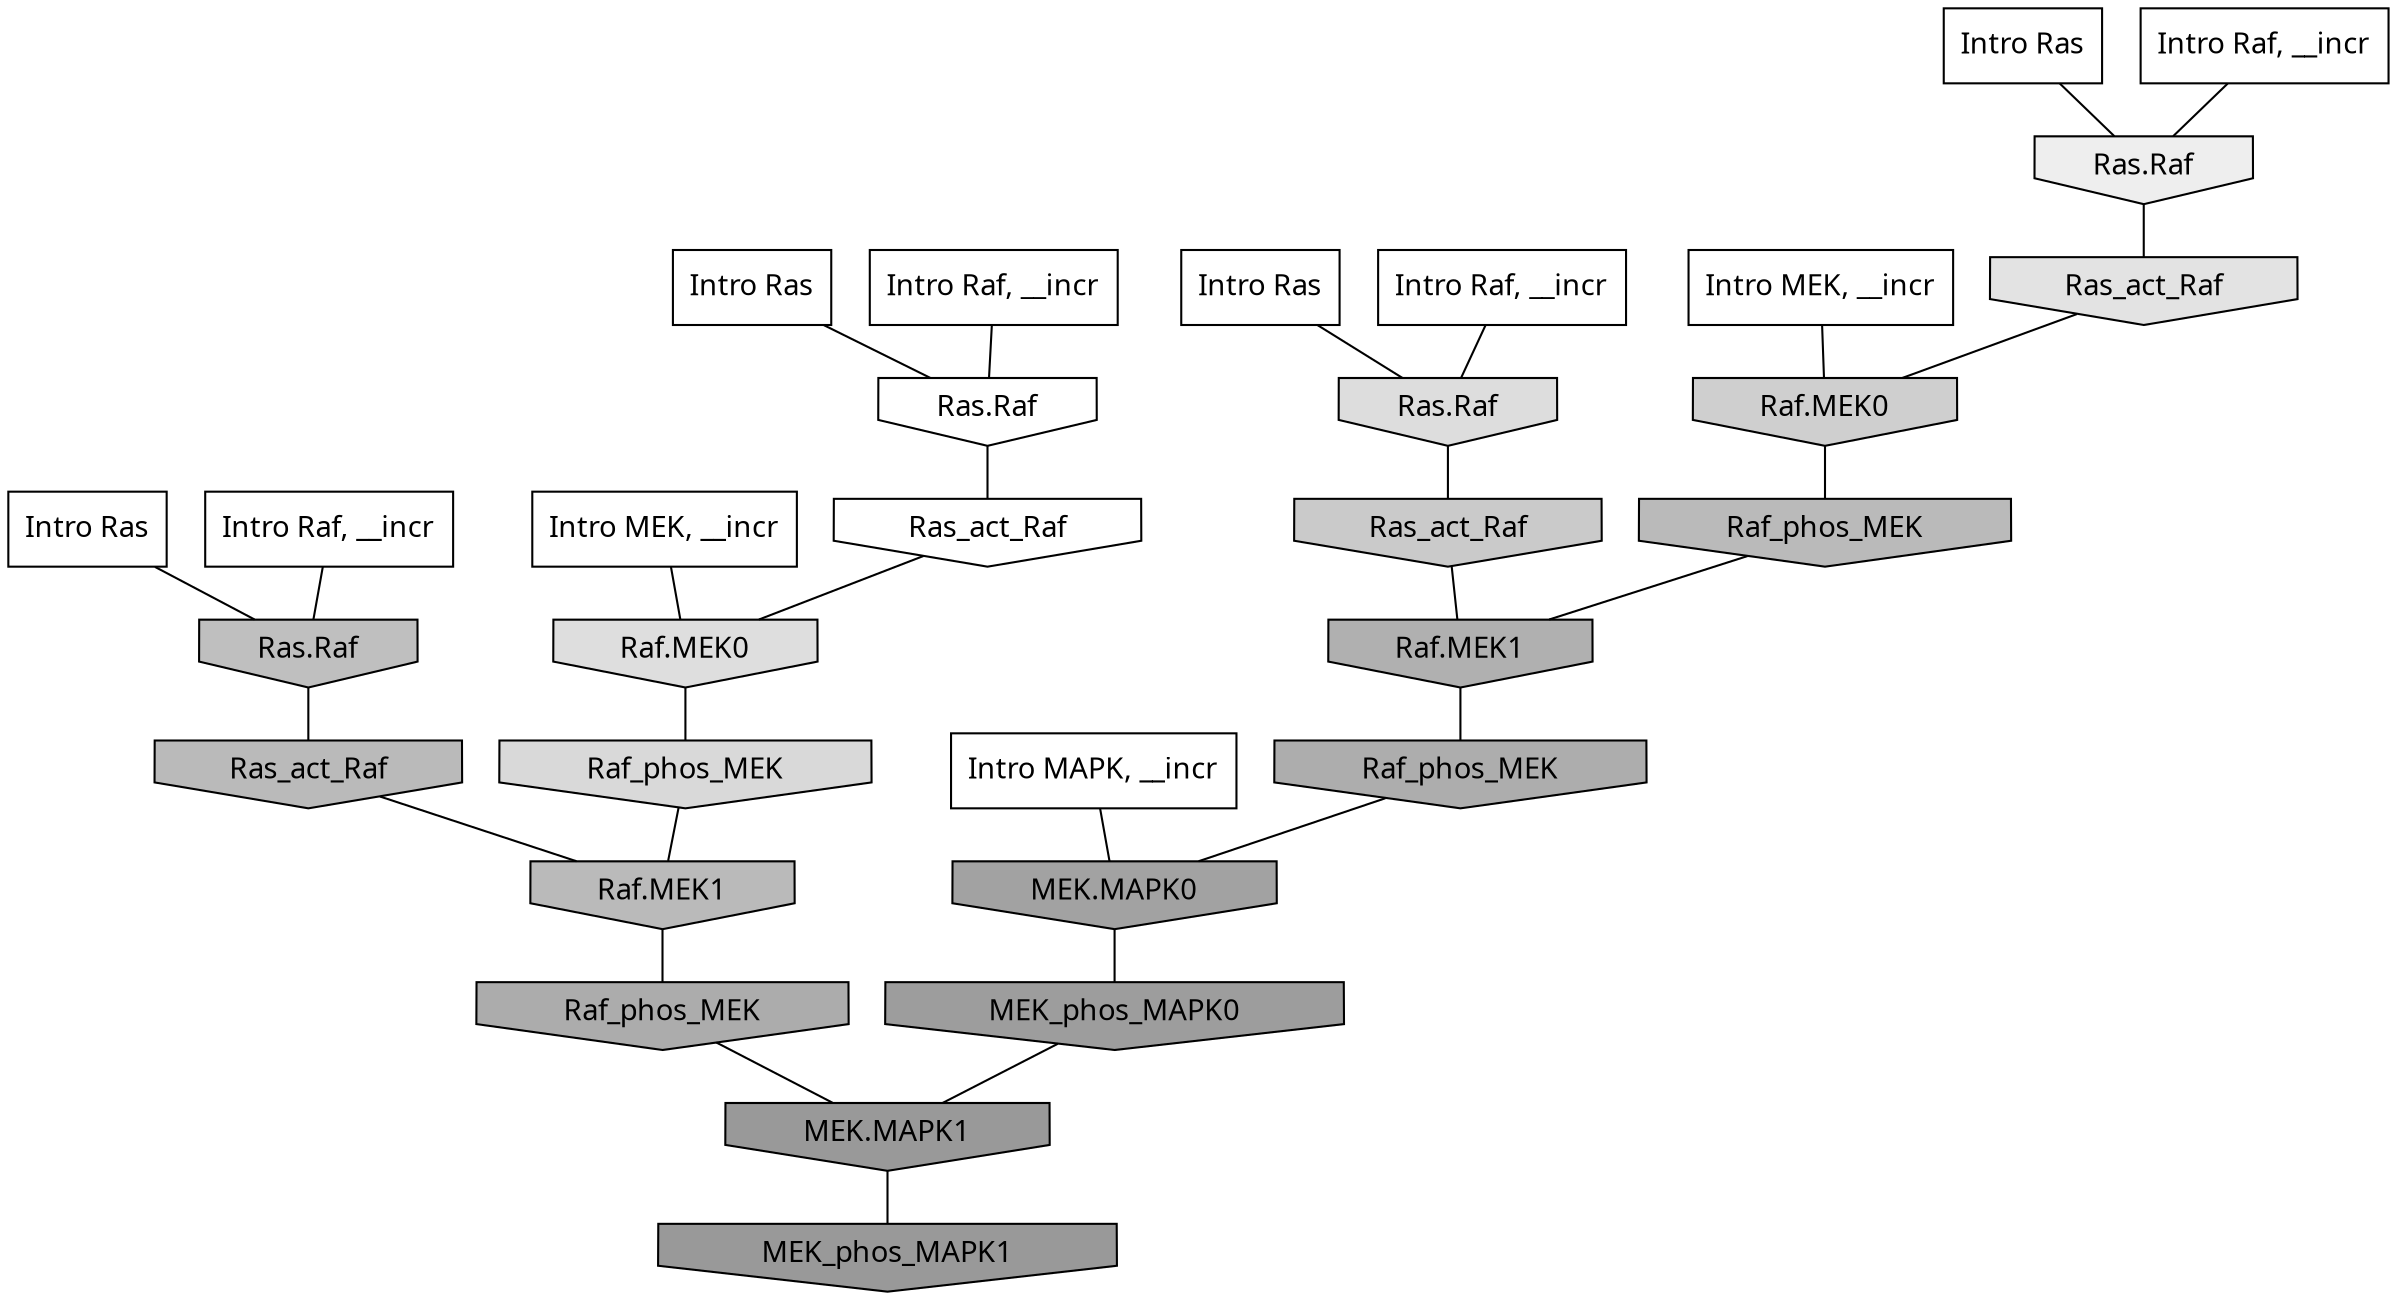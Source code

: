 digraph G{
  rankdir="TB";
  ranksep=0.30;
  node [fontname="CMU Serif"];
  edge [fontname="CMU Serif"];
  
  7 [label="Intro Ras", shape=rectangle, style=filled, fillcolor="0.000 0.000 1.000"]
  
  35 [label="Intro Ras", shape=rectangle, style=filled, fillcolor="0.000 0.000 1.000"]
  
  64 [label="Intro Ras", shape=rectangle, style=filled, fillcolor="0.000 0.000 1.000"]
  
  99 [label="Intro Ras", shape=rectangle, style=filled, fillcolor="0.000 0.000 1.000"]
  
  472 [label="Intro Raf, __incr", shape=rectangle, style=filled, fillcolor="0.000 0.000 1.000"]
  
  510 [label="Intro Raf, __incr", shape=rectangle, style=filled, fillcolor="0.000 0.000 1.000"]
  
  518 [label="Intro Raf, __incr", shape=rectangle, style=filled, fillcolor="0.000 0.000 1.000"]
  
  652 [label="Intro Raf, __incr", shape=rectangle, style=filled, fillcolor="0.000 0.000 1.000"]
  
  1785 [label="Intro MEK, __incr", shape=rectangle, style=filled, fillcolor="0.000 0.000 1.000"]
  
  2021 [label="Intro MEK, __incr", shape=rectangle, style=filled, fillcolor="0.000 0.000 1.000"]
  
  2210 [label="Intro MAPK, __incr", shape=rectangle, style=filled, fillcolor="0.000 0.000 1.000"]
  
  3281 [label="Ras.Raf", shape=invhouse, style=filled, fillcolor="0.000 0.000 1.000"]
  
  3304 [label="Ras_act_Raf", shape=invhouse, style=filled, fillcolor="0.000 0.000 1.000"]
  
  3921 [label="Ras.Raf", shape=invhouse, style=filled, fillcolor="0.000 0.000 0.930"]
  
  4558 [label="Ras_act_Raf", shape=invhouse, style=filled, fillcolor="0.000 0.000 0.888"]
  
  4887 [label="Raf.MEK0", shape=invhouse, style=filled, fillcolor="0.000 0.000 0.868"]
  
  4951 [label="Ras.Raf", shape=invhouse, style=filled, fillcolor="0.000 0.000 0.865"]
  
  5166 [label="Raf_phos_MEK", shape=invhouse, style=filled, fillcolor="0.000 0.000 0.850"]
  
  5958 [label="Raf.MEK0", shape=invhouse, style=filled, fillcolor="0.000 0.000 0.809"]
  
  6323 [label="Ras_act_Raf", shape=invhouse, style=filled, fillcolor="0.000 0.000 0.790"]
  
  7539 [label="Ras.Raf", shape=invhouse, style=filled, fillcolor="0.000 0.000 0.748"]
  
  8101 [label="Raf_phos_MEK", shape=invhouse, style=filled, fillcolor="0.000 0.000 0.730"]
  
  8118 [label="Ras_act_Raf", shape=invhouse, style=filled, fillcolor="0.000 0.000 0.729"]
  
  8120 [label="Raf.MEK1", shape=invhouse, style=filled, fillcolor="0.000 0.000 0.729"]
  
  9604 [label="Raf.MEK1", shape=invhouse, style=filled, fillcolor="0.000 0.000 0.690"]
  
  10203 [label="Raf_phos_MEK", shape=invhouse, style=filled, fillcolor="0.000 0.000 0.676"]
  
  10334 [label="Raf_phos_MEK", shape=invhouse, style=filled, fillcolor="0.000 0.000 0.673"]
  
  12412 [label="MEK.MAPK0", shape=invhouse, style=filled, fillcolor="0.000 0.000 0.635"]
  
  13608 [label="MEK_phos_MAPK0", shape=invhouse, style=filled, fillcolor="0.000 0.000 0.616"]
  
  14771 [label="MEK.MAPK1", shape=invhouse, style=filled, fillcolor="0.000 0.000 0.601"]
  
  14828 [label="MEK_phos_MAPK1", shape=invhouse, style=filled, fillcolor="0.000 0.000 0.600"]
  
  
  14771 -> 14828 [dir=none, color="0.000 0.000 0.000"] 
  13608 -> 14771 [dir=none, color="0.000 0.000 0.000"] 
  12412 -> 13608 [dir=none, color="0.000 0.000 0.000"] 
  10334 -> 14771 [dir=none, color="0.000 0.000 0.000"] 
  10203 -> 12412 [dir=none, color="0.000 0.000 0.000"] 
  9604 -> 10203 [dir=none, color="0.000 0.000 0.000"] 
  8120 -> 10334 [dir=none, color="0.000 0.000 0.000"] 
  8118 -> 8120 [dir=none, color="0.000 0.000 0.000"] 
  8101 -> 9604 [dir=none, color="0.000 0.000 0.000"] 
  7539 -> 8118 [dir=none, color="0.000 0.000 0.000"] 
  6323 -> 9604 [dir=none, color="0.000 0.000 0.000"] 
  5958 -> 8101 [dir=none, color="0.000 0.000 0.000"] 
  5166 -> 8120 [dir=none, color="0.000 0.000 0.000"] 
  4951 -> 6323 [dir=none, color="0.000 0.000 0.000"] 
  4887 -> 5166 [dir=none, color="0.000 0.000 0.000"] 
  4558 -> 5958 [dir=none, color="0.000 0.000 0.000"] 
  3921 -> 4558 [dir=none, color="0.000 0.000 0.000"] 
  3304 -> 4887 [dir=none, color="0.000 0.000 0.000"] 
  3281 -> 3304 [dir=none, color="0.000 0.000 0.000"] 
  2210 -> 12412 [dir=none, color="0.000 0.000 0.000"] 
  2021 -> 4887 [dir=none, color="0.000 0.000 0.000"] 
  1785 -> 5958 [dir=none, color="0.000 0.000 0.000"] 
  652 -> 3921 [dir=none, color="0.000 0.000 0.000"] 
  518 -> 7539 [dir=none, color="0.000 0.000 0.000"] 
  510 -> 4951 [dir=none, color="0.000 0.000 0.000"] 
  472 -> 3281 [dir=none, color="0.000 0.000 0.000"] 
  99 -> 3921 [dir=none, color="0.000 0.000 0.000"] 
  64 -> 3281 [dir=none, color="0.000 0.000 0.000"] 
  35 -> 4951 [dir=none, color="0.000 0.000 0.000"] 
  7 -> 7539 [dir=none, color="0.000 0.000 0.000"] 
  
  }
